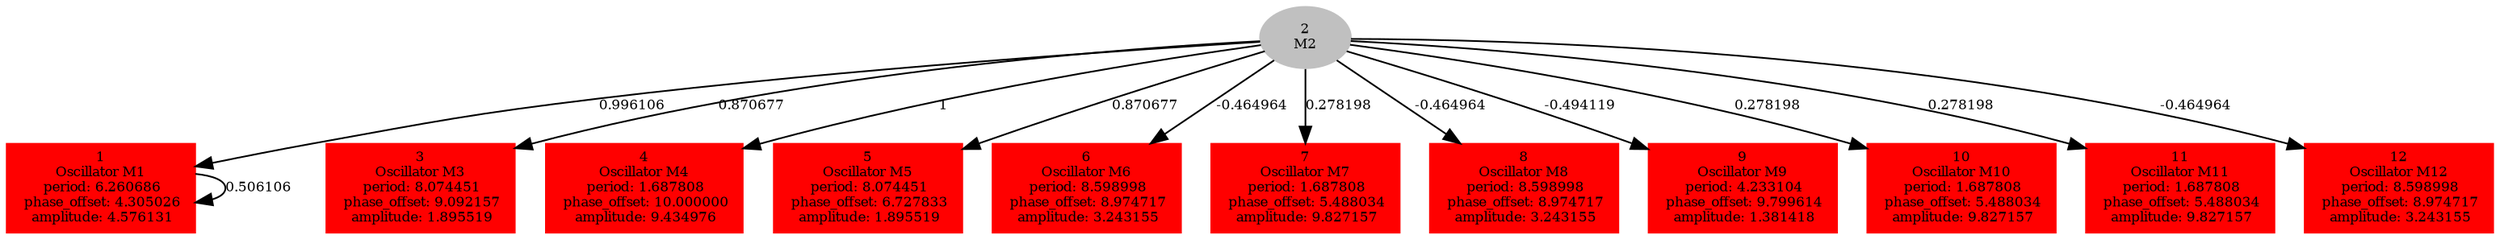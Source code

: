 digraph g{ forcelabels=true;
1 [label=<1<BR />Oscillator M1<BR /> period: 6.260686<BR /> phase_offset: 4.305026<BR /> amplitude: 4.576131>, shape=box,color=red,style=filled,fontsize=8];2[label=<2<BR/>M2>,color="grey",style=filled,fontsize=8];
3 [label=<3<BR />Oscillator M3<BR /> period: 8.074451<BR /> phase_offset: 9.092157<BR /> amplitude: 1.895519>, shape=box,color=red,style=filled,fontsize=8];4 [label=<4<BR />Oscillator M4<BR /> period: 1.687808<BR /> phase_offset: 10.000000<BR /> amplitude: 9.434976>, shape=box,color=red,style=filled,fontsize=8];5 [label=<5<BR />Oscillator M5<BR /> period: 8.074451<BR /> phase_offset: 6.727833<BR /> amplitude: 1.895519>, shape=box,color=red,style=filled,fontsize=8];6 [label=<6<BR />Oscillator M6<BR /> period: 8.598998<BR /> phase_offset: 8.974717<BR /> amplitude: 3.243155>, shape=box,color=red,style=filled,fontsize=8];7 [label=<7<BR />Oscillator M7<BR /> period: 1.687808<BR /> phase_offset: 5.488034<BR /> amplitude: 9.827157>, shape=box,color=red,style=filled,fontsize=8];8 [label=<8<BR />Oscillator M8<BR /> period: 8.598998<BR /> phase_offset: 8.974717<BR /> amplitude: 3.243155>, shape=box,color=red,style=filled,fontsize=8];9 [label=<9<BR />Oscillator M9<BR /> period: 4.233104<BR /> phase_offset: 9.799614<BR /> amplitude: 1.381418>, shape=box,color=red,style=filled,fontsize=8];10 [label=<10<BR />Oscillator M10<BR /> period: 1.687808<BR /> phase_offset: 5.488034<BR /> amplitude: 9.827157>, shape=box,color=red,style=filled,fontsize=8];11 [label=<11<BR />Oscillator M11<BR /> period: 1.687808<BR /> phase_offset: 5.488034<BR /> amplitude: 9.827157>, shape=box,color=red,style=filled,fontsize=8];12 [label=<12<BR />Oscillator M12<BR /> period: 8.598998<BR /> phase_offset: 8.974717<BR /> amplitude: 3.243155>, shape=box,color=red,style=filled,fontsize=8];1 -> 1[label="0.506106 ",fontsize="8"];
2 -> 1[label="0.996106 ",fontsize="8"];
2 -> 3[label="0.870677 ",fontsize="8"];
2 -> 4[label="1 ",fontsize="8"];
2 -> 5[label="0.870677 ",fontsize="8"];
2 -> 6[label="-0.464964 ",fontsize="8"];
2 -> 7[label="0.278198 ",fontsize="8"];
2 -> 8[label="-0.464964 ",fontsize="8"];
2 -> 9[label="-0.494119 ",fontsize="8"];
2 -> 10[label="0.278198 ",fontsize="8"];
2 -> 11[label="0.278198 ",fontsize="8"];
2 -> 12[label="-0.464964 ",fontsize="8"];
 }
